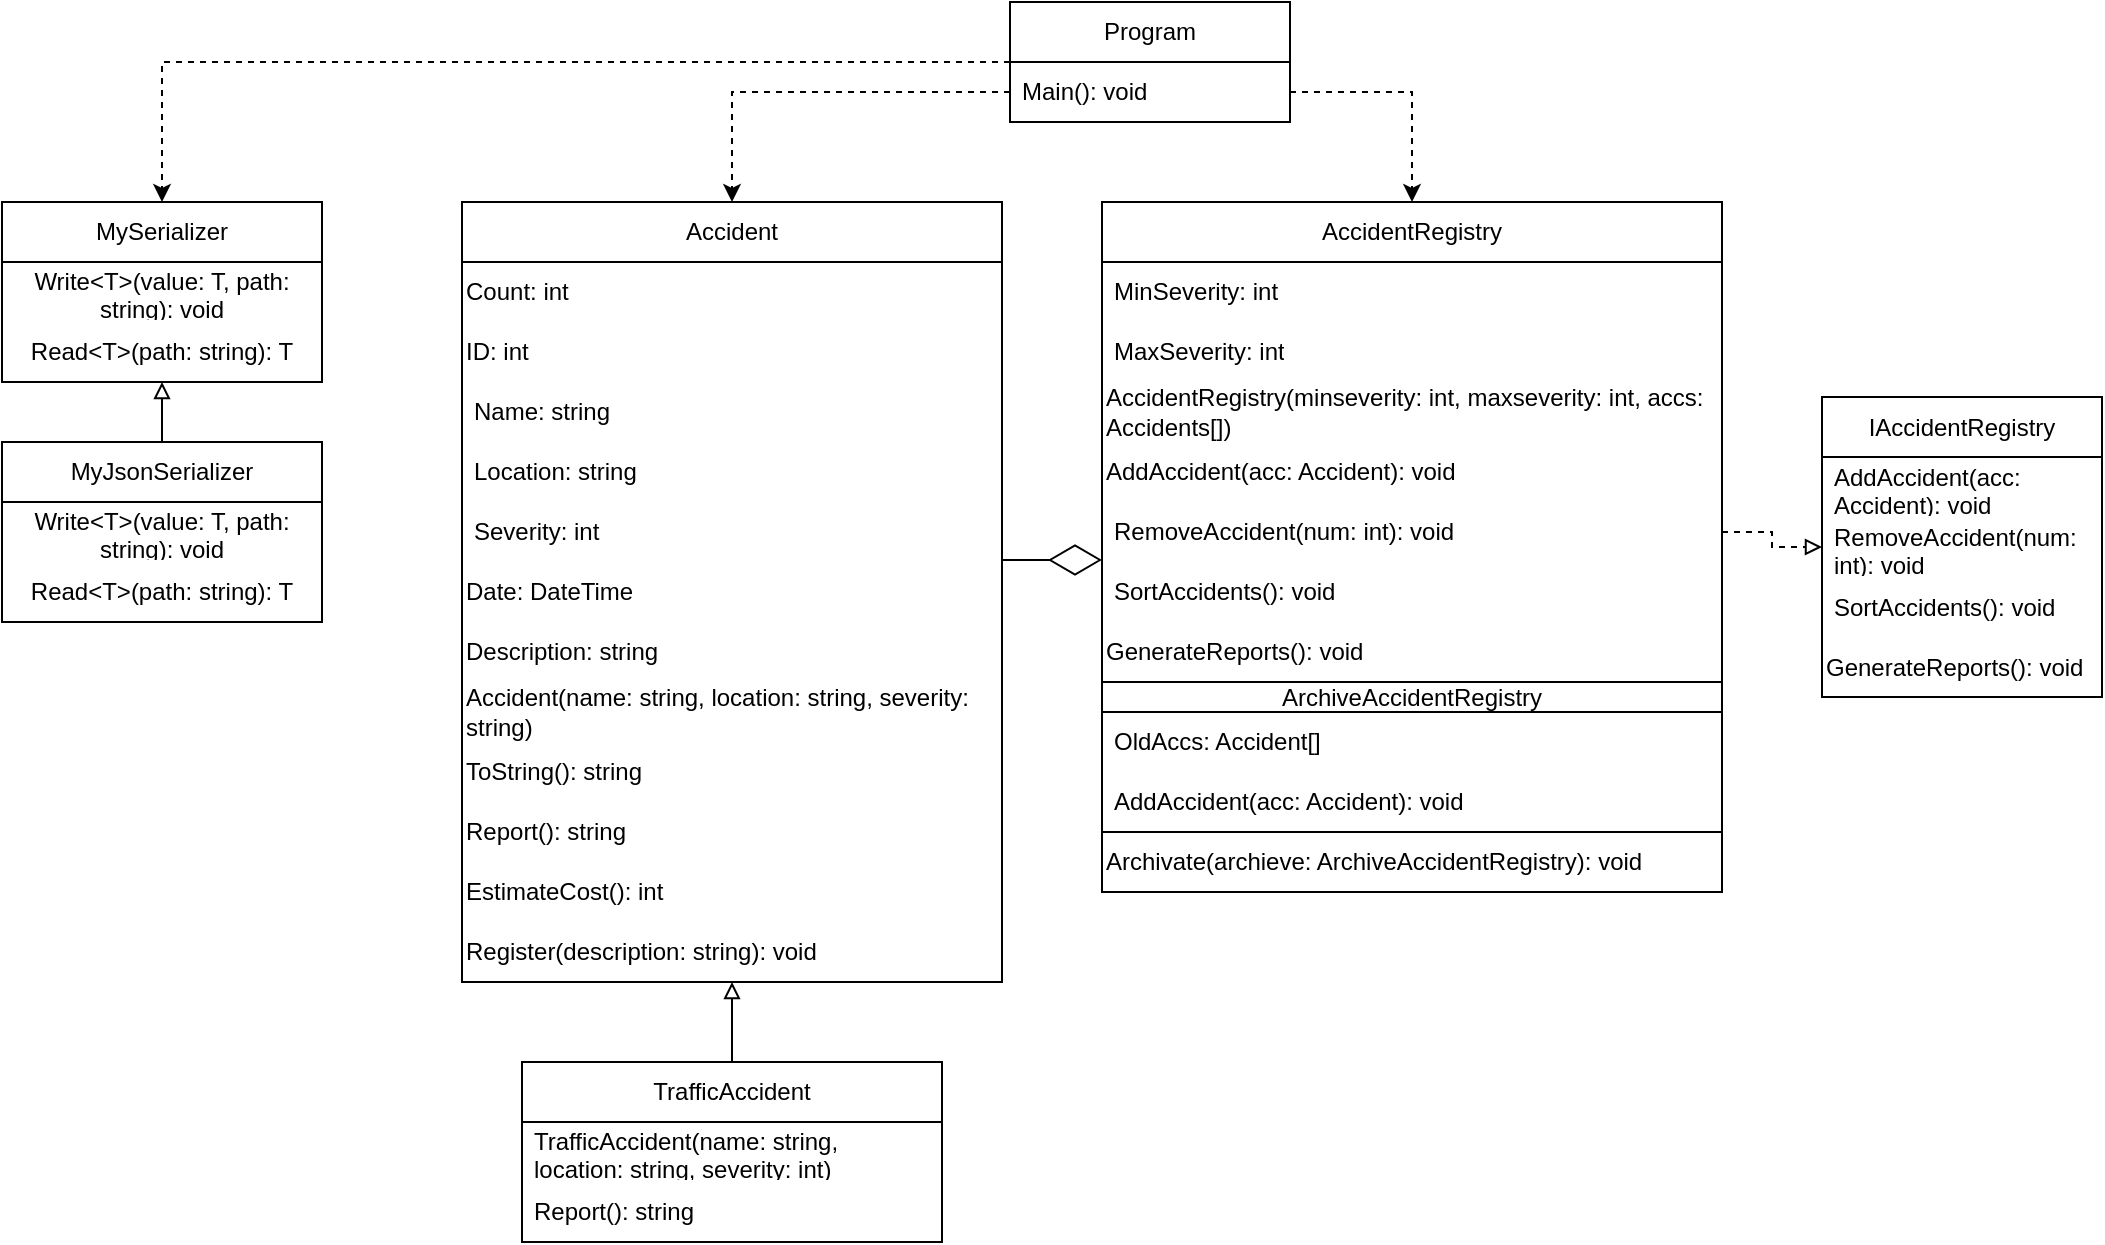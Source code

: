 <mxfile version="24.4.10" type="device">
  <diagram name="Страница — 1" id="v4tisdl0ceb5SUDVekPl">
    <mxGraphModel dx="1468" dy="1003" grid="1" gridSize="10" guides="1" tooltips="1" connect="1" arrows="1" fold="1" page="1" pageScale="1" pageWidth="827" pageHeight="1169" math="0" shadow="0">
      <root>
        <mxCell id="0" />
        <mxCell id="1" parent="0" />
        <mxCell id="rz_fQfq-9hxUO6DxXe4U-112" style="edgeStyle=orthogonalEdgeStyle;rounded=0;orthogonalLoop=1;jettySize=auto;html=1;entryX=0.5;entryY=0;entryDx=0;entryDy=0;dashed=1;" edge="1" parent="1" source="rz_fQfq-9hxUO6DxXe4U-63" target="rz_fQfq-9hxUO6DxXe4U-84">
          <mxGeometry relative="1" as="geometry" />
        </mxCell>
        <mxCell id="rz_fQfq-9hxUO6DxXe4U-63" value="Program" style="swimlane;fontStyle=0;childLayout=stackLayout;horizontal=1;startSize=30;horizontalStack=0;resizeParent=1;resizeParentMax=0;resizeLast=0;collapsible=1;marginBottom=0;whiteSpace=wrap;html=1;" vertex="1" parent="1">
          <mxGeometry x="874" y="330" width="140" height="60" as="geometry" />
        </mxCell>
        <mxCell id="rz_fQfq-9hxUO6DxXe4U-64" value="Main(): void" style="text;strokeColor=none;fillColor=none;align=left;verticalAlign=middle;spacingLeft=4;spacingRight=4;overflow=hidden;points=[[0,0.5],[1,0.5]];portConstraint=eastwest;rotatable=0;whiteSpace=wrap;html=1;" vertex="1" parent="rz_fQfq-9hxUO6DxXe4U-63">
          <mxGeometry y="30" width="140" height="30" as="geometry" />
        </mxCell>
        <mxCell id="rz_fQfq-9hxUO6DxXe4U-66" value="Accident" style="swimlane;fontStyle=0;childLayout=stackLayout;horizontal=1;startSize=30;horizontalStack=0;resizeParent=1;resizeParentMax=0;resizeLast=0;collapsible=1;marginBottom=0;whiteSpace=wrap;html=1;" vertex="1" parent="1">
          <mxGeometry x="600" y="430" width="270" height="390" as="geometry" />
        </mxCell>
        <mxCell id="rz_fQfq-9hxUO6DxXe4U-67" value="Count: int" style="text;html=1;align=left;verticalAlign=middle;whiteSpace=wrap;rounded=0;" vertex="1" parent="rz_fQfq-9hxUO6DxXe4U-66">
          <mxGeometry y="30" width="270" height="30" as="geometry" />
        </mxCell>
        <mxCell id="rz_fQfq-9hxUO6DxXe4U-68" value="ID: int" style="text;html=1;align=left;verticalAlign=middle;whiteSpace=wrap;rounded=0;" vertex="1" parent="rz_fQfq-9hxUO6DxXe4U-66">
          <mxGeometry y="60" width="270" height="30" as="geometry" />
        </mxCell>
        <mxCell id="rz_fQfq-9hxUO6DxXe4U-69" value="Name: string" style="text;strokeColor=none;fillColor=none;align=left;verticalAlign=middle;spacingLeft=4;spacingRight=4;overflow=hidden;points=[[0,0.5],[1,0.5]];portConstraint=eastwest;rotatable=0;whiteSpace=wrap;html=1;" vertex="1" parent="rz_fQfq-9hxUO6DxXe4U-66">
          <mxGeometry y="90" width="270" height="30" as="geometry" />
        </mxCell>
        <mxCell id="rz_fQfq-9hxUO6DxXe4U-70" value="Location: string" style="text;strokeColor=none;fillColor=none;align=left;verticalAlign=middle;spacingLeft=4;spacingRight=4;overflow=hidden;points=[[0,0.5],[1,0.5]];portConstraint=eastwest;rotatable=0;whiteSpace=wrap;html=1;" vertex="1" parent="rz_fQfq-9hxUO6DxXe4U-66">
          <mxGeometry y="120" width="270" height="30" as="geometry" />
        </mxCell>
        <mxCell id="rz_fQfq-9hxUO6DxXe4U-71" value="Severity: int" style="text;strokeColor=none;fillColor=none;align=left;verticalAlign=middle;spacingLeft=4;spacingRight=4;overflow=hidden;points=[[0,0.5],[1,0.5]];portConstraint=eastwest;rotatable=0;whiteSpace=wrap;html=1;" vertex="1" parent="rz_fQfq-9hxUO6DxXe4U-66">
          <mxGeometry y="150" width="270" height="30" as="geometry" />
        </mxCell>
        <mxCell id="rz_fQfq-9hxUO6DxXe4U-72" value="Date: DateTime" style="text;html=1;align=left;verticalAlign=middle;whiteSpace=wrap;rounded=0;" vertex="1" parent="rz_fQfq-9hxUO6DxXe4U-66">
          <mxGeometry y="180" width="270" height="30" as="geometry" />
        </mxCell>
        <mxCell id="rz_fQfq-9hxUO6DxXe4U-73" value="Description: string" style="text;html=1;align=left;verticalAlign=middle;whiteSpace=wrap;rounded=0;" vertex="1" parent="rz_fQfq-9hxUO6DxXe4U-66">
          <mxGeometry y="210" width="270" height="30" as="geometry" />
        </mxCell>
        <mxCell id="rz_fQfq-9hxUO6DxXe4U-74" value="Accident(name: string, location: string, severity: string)" style="text;html=1;align=left;verticalAlign=middle;whiteSpace=wrap;rounded=0;" vertex="1" parent="rz_fQfq-9hxUO6DxXe4U-66">
          <mxGeometry y="240" width="270" height="30" as="geometry" />
        </mxCell>
        <mxCell id="rz_fQfq-9hxUO6DxXe4U-75" value="ToString(): string" style="text;html=1;align=left;verticalAlign=middle;whiteSpace=wrap;rounded=0;" vertex="1" parent="rz_fQfq-9hxUO6DxXe4U-66">
          <mxGeometry y="270" width="270" height="30" as="geometry" />
        </mxCell>
        <mxCell id="rz_fQfq-9hxUO6DxXe4U-76" value="Report(): string" style="text;html=1;align=left;verticalAlign=middle;whiteSpace=wrap;rounded=0;" vertex="1" parent="rz_fQfq-9hxUO6DxXe4U-66">
          <mxGeometry y="300" width="270" height="30" as="geometry" />
        </mxCell>
        <mxCell id="rz_fQfq-9hxUO6DxXe4U-77" value="EstimateCost(): int" style="text;html=1;align=left;verticalAlign=middle;whiteSpace=wrap;rounded=0;" vertex="1" parent="rz_fQfq-9hxUO6DxXe4U-66">
          <mxGeometry y="330" width="270" height="30" as="geometry" />
        </mxCell>
        <mxCell id="rz_fQfq-9hxUO6DxXe4U-78" value="Register(description: string): void" style="text;html=1;align=left;verticalAlign=middle;whiteSpace=wrap;rounded=0;" vertex="1" parent="rz_fQfq-9hxUO6DxXe4U-66">
          <mxGeometry y="360" width="270" height="30" as="geometry" />
        </mxCell>
        <mxCell id="rz_fQfq-9hxUO6DxXe4U-79" value="IAccidentRegistry" style="swimlane;fontStyle=0;childLayout=stackLayout;horizontal=1;startSize=30;horizontalStack=0;resizeParent=1;resizeParentMax=0;resizeLast=0;collapsible=1;marginBottom=0;whiteSpace=wrap;html=1;" vertex="1" parent="1">
          <mxGeometry x="1280" y="527.5" width="140" height="150" as="geometry" />
        </mxCell>
        <mxCell id="rz_fQfq-9hxUO6DxXe4U-80" value="AddAccident(acc: Accident): void" style="text;strokeColor=none;fillColor=none;align=left;verticalAlign=middle;spacingLeft=4;spacingRight=4;overflow=hidden;points=[[0,0.5],[1,0.5]];portConstraint=eastwest;rotatable=0;whiteSpace=wrap;html=1;" vertex="1" parent="rz_fQfq-9hxUO6DxXe4U-79">
          <mxGeometry y="30" width="140" height="30" as="geometry" />
        </mxCell>
        <mxCell id="rz_fQfq-9hxUO6DxXe4U-81" value="RemoveAccident(num: int): void" style="text;strokeColor=none;fillColor=none;align=left;verticalAlign=middle;spacingLeft=4;spacingRight=4;overflow=hidden;points=[[0,0.5],[1,0.5]];portConstraint=eastwest;rotatable=0;whiteSpace=wrap;html=1;" vertex="1" parent="rz_fQfq-9hxUO6DxXe4U-79">
          <mxGeometry y="60" width="140" height="30" as="geometry" />
        </mxCell>
        <mxCell id="rz_fQfq-9hxUO6DxXe4U-82" value="SortAccidents(): void" style="text;strokeColor=none;fillColor=none;align=left;verticalAlign=middle;spacingLeft=4;spacingRight=4;overflow=hidden;points=[[0,0.5],[1,0.5]];portConstraint=eastwest;rotatable=0;whiteSpace=wrap;html=1;" vertex="1" parent="rz_fQfq-9hxUO6DxXe4U-79">
          <mxGeometry y="90" width="140" height="30" as="geometry" />
        </mxCell>
        <mxCell id="rz_fQfq-9hxUO6DxXe4U-83" value="GenerateReports(): void" style="text;html=1;align=left;verticalAlign=middle;whiteSpace=wrap;rounded=0;" vertex="1" parent="rz_fQfq-9hxUO6DxXe4U-79">
          <mxGeometry y="120" width="140" height="30" as="geometry" />
        </mxCell>
        <mxCell id="rz_fQfq-9hxUO6DxXe4U-84" value="MySerializer" style="swimlane;fontStyle=0;childLayout=stackLayout;horizontal=1;startSize=30;horizontalStack=0;resizeParent=1;resizeParentMax=0;resizeLast=0;collapsible=1;marginBottom=0;whiteSpace=wrap;html=1;" vertex="1" parent="1">
          <mxGeometry x="370" y="430" width="160" height="90" as="geometry" />
        </mxCell>
        <mxCell id="rz_fQfq-9hxUO6DxXe4U-85" value="Write&amp;lt;T&amp;gt;(value: T, path: string): void" style="text;strokeColor=none;fillColor=none;align=center;verticalAlign=middle;spacingLeft=4;spacingRight=4;overflow=hidden;points=[[0,0.5],[1,0.5]];portConstraint=eastwest;rotatable=0;whiteSpace=wrap;html=1;" vertex="1" parent="rz_fQfq-9hxUO6DxXe4U-84">
          <mxGeometry y="30" width="160" height="30" as="geometry" />
        </mxCell>
        <mxCell id="rz_fQfq-9hxUO6DxXe4U-86" value="Read&amp;lt;T&amp;gt;(path: string): T" style="text;strokeColor=none;fillColor=none;align=center;verticalAlign=middle;spacingLeft=4;spacingRight=4;overflow=hidden;points=[[0,0.5],[1,0.5]];portConstraint=eastwest;rotatable=0;whiteSpace=wrap;html=1;" vertex="1" parent="rz_fQfq-9hxUO6DxXe4U-84">
          <mxGeometry y="60" width="160" height="30" as="geometry" />
        </mxCell>
        <mxCell id="rz_fQfq-9hxUO6DxXe4U-87" value="MyJsonSerializer" style="swimlane;fontStyle=0;childLayout=stackLayout;horizontal=1;startSize=30;horizontalStack=0;resizeParent=1;resizeParentMax=0;resizeLast=0;collapsible=1;marginBottom=0;whiteSpace=wrap;html=1;" vertex="1" parent="1">
          <mxGeometry x="370" y="550" width="160" height="90" as="geometry" />
        </mxCell>
        <mxCell id="rz_fQfq-9hxUO6DxXe4U-88" value="Write&amp;lt;T&amp;gt;(value: T, path: string): void" style="text;strokeColor=none;fillColor=none;align=center;verticalAlign=middle;spacingLeft=4;spacingRight=4;overflow=hidden;points=[[0,0.5],[1,0.5]];portConstraint=eastwest;rotatable=0;whiteSpace=wrap;html=1;" vertex="1" parent="rz_fQfq-9hxUO6DxXe4U-87">
          <mxGeometry y="30" width="160" height="30" as="geometry" />
        </mxCell>
        <mxCell id="rz_fQfq-9hxUO6DxXe4U-89" value="Read&amp;lt;T&amp;gt;(path: string): T" style="text;strokeColor=none;fillColor=none;align=center;verticalAlign=middle;spacingLeft=4;spacingRight=4;overflow=hidden;points=[[0,0.5],[1,0.5]];portConstraint=eastwest;rotatable=0;whiteSpace=wrap;html=1;" vertex="1" parent="rz_fQfq-9hxUO6DxXe4U-87">
          <mxGeometry y="60" width="160" height="30" as="geometry" />
        </mxCell>
        <mxCell id="rz_fQfq-9hxUO6DxXe4U-90" style="edgeStyle=orthogonalEdgeStyle;rounded=0;orthogonalLoop=1;jettySize=auto;html=1;entryX=0.5;entryY=1;entryDx=0;entryDy=0;entryPerimeter=0;endArrow=block;endFill=0;" edge="1" parent="1" source="rz_fQfq-9hxUO6DxXe4U-87" target="rz_fQfq-9hxUO6DxXe4U-86">
          <mxGeometry relative="1" as="geometry" />
        </mxCell>
        <mxCell id="rz_fQfq-9hxUO6DxXe4U-91" style="edgeStyle=orthogonalEdgeStyle;rounded=0;orthogonalLoop=1;jettySize=auto;html=1;entryX=0.5;entryY=1;entryDx=0;entryDy=0;endArrow=block;endFill=0;" edge="1" parent="1" source="rz_fQfq-9hxUO6DxXe4U-92" target="rz_fQfq-9hxUO6DxXe4U-78">
          <mxGeometry relative="1" as="geometry" />
        </mxCell>
        <mxCell id="rz_fQfq-9hxUO6DxXe4U-92" value="TrafficAccident" style="swimlane;fontStyle=0;childLayout=stackLayout;horizontal=1;startSize=30;horizontalStack=0;resizeParent=1;resizeParentMax=0;resizeLast=0;collapsible=1;marginBottom=0;whiteSpace=wrap;html=1;" vertex="1" parent="1">
          <mxGeometry x="630" y="860" width="210" height="90" as="geometry" />
        </mxCell>
        <mxCell id="rz_fQfq-9hxUO6DxXe4U-93" value="TrafficAccident(name: string, location: string, severity: int)" style="text;strokeColor=none;fillColor=none;align=left;verticalAlign=middle;spacingLeft=4;spacingRight=4;overflow=hidden;points=[[0,0.5],[1,0.5]];portConstraint=eastwest;rotatable=0;whiteSpace=wrap;html=1;" vertex="1" parent="rz_fQfq-9hxUO6DxXe4U-92">
          <mxGeometry y="30" width="210" height="30" as="geometry" />
        </mxCell>
        <mxCell id="rz_fQfq-9hxUO6DxXe4U-94" value="Report(): string" style="text;strokeColor=none;fillColor=none;align=left;verticalAlign=middle;spacingLeft=4;spacingRight=4;overflow=hidden;points=[[0,0.5],[1,0.5]];portConstraint=eastwest;rotatable=0;whiteSpace=wrap;html=1;" vertex="1" parent="rz_fQfq-9hxUO6DxXe4U-92">
          <mxGeometry y="60" width="210" height="30" as="geometry" />
        </mxCell>
        <mxCell id="rz_fQfq-9hxUO6DxXe4U-96" value="AccidentRegistry" style="swimlane;fontStyle=0;childLayout=stackLayout;horizontal=1;startSize=30;horizontalStack=0;resizeParent=1;resizeParentMax=0;resizeLast=0;collapsible=1;marginBottom=0;whiteSpace=wrap;html=1;" vertex="1" parent="1">
          <mxGeometry x="920" y="430" width="310" height="345" as="geometry" />
        </mxCell>
        <mxCell id="rz_fQfq-9hxUO6DxXe4U-97" value="MinSeverity: int" style="text;strokeColor=none;fillColor=none;align=left;verticalAlign=middle;spacingLeft=4;spacingRight=4;overflow=hidden;points=[[0,0.5],[1,0.5]];portConstraint=eastwest;rotatable=0;whiteSpace=wrap;html=1;" vertex="1" parent="rz_fQfq-9hxUO6DxXe4U-96">
          <mxGeometry y="30" width="310" height="30" as="geometry" />
        </mxCell>
        <mxCell id="rz_fQfq-9hxUO6DxXe4U-98" value="MaxSeverity: int" style="text;strokeColor=none;fillColor=none;align=left;verticalAlign=middle;spacingLeft=4;spacingRight=4;overflow=hidden;points=[[0,0.5],[1,0.5]];portConstraint=eastwest;rotatable=0;whiteSpace=wrap;html=1;" vertex="1" parent="rz_fQfq-9hxUO6DxXe4U-96">
          <mxGeometry y="60" width="310" height="30" as="geometry" />
        </mxCell>
        <mxCell id="rz_fQfq-9hxUO6DxXe4U-99" value="AccidentRegistry(minseverity: int, maxseverity: int, accs: Accidents[])" style="text;html=1;align=left;verticalAlign=middle;whiteSpace=wrap;rounded=0;" vertex="1" parent="rz_fQfq-9hxUO6DxXe4U-96">
          <mxGeometry y="90" width="310" height="30" as="geometry" />
        </mxCell>
        <mxCell id="rz_fQfq-9hxUO6DxXe4U-100" value="AddAccident(acc: Accident): void" style="text;html=1;align=left;verticalAlign=middle;whiteSpace=wrap;rounded=0;" vertex="1" parent="rz_fQfq-9hxUO6DxXe4U-96">
          <mxGeometry y="120" width="310" height="30" as="geometry" />
        </mxCell>
        <mxCell id="rz_fQfq-9hxUO6DxXe4U-101" value="RemoveAccident(num: int): void" style="text;strokeColor=none;fillColor=none;align=left;verticalAlign=middle;spacingLeft=4;spacingRight=4;overflow=hidden;points=[[0,0.5],[1,0.5]];portConstraint=eastwest;rotatable=0;whiteSpace=wrap;html=1;" vertex="1" parent="rz_fQfq-9hxUO6DxXe4U-96">
          <mxGeometry y="150" width="310" height="30" as="geometry" />
        </mxCell>
        <mxCell id="rz_fQfq-9hxUO6DxXe4U-102" value="SortAccidents(): void" style="text;strokeColor=none;fillColor=none;align=left;verticalAlign=middle;spacingLeft=4;spacingRight=4;overflow=hidden;points=[[0,0.5],[1,0.5]];portConstraint=eastwest;rotatable=0;whiteSpace=wrap;html=1;" vertex="1" parent="rz_fQfq-9hxUO6DxXe4U-96">
          <mxGeometry y="180" width="310" height="30" as="geometry" />
        </mxCell>
        <mxCell id="rz_fQfq-9hxUO6DxXe4U-103" value="GenerateReports(): void" style="text;html=1;align=left;verticalAlign=middle;whiteSpace=wrap;rounded=0;" vertex="1" parent="rz_fQfq-9hxUO6DxXe4U-96">
          <mxGeometry y="210" width="310" height="30" as="geometry" />
        </mxCell>
        <mxCell id="rz_fQfq-9hxUO6DxXe4U-104" value="ArchiveAccidentRegistry" style="swimlane;fontStyle=0;childLayout=stackLayout;horizontal=1;startSize=15;horizontalStack=0;resizeParent=1;resizeParentMax=0;resizeLast=0;collapsible=1;marginBottom=0;whiteSpace=wrap;html=1;" vertex="1" parent="rz_fQfq-9hxUO6DxXe4U-96">
          <mxGeometry y="240" width="310" height="75" as="geometry" />
        </mxCell>
        <mxCell id="rz_fQfq-9hxUO6DxXe4U-105" value="OldAccs: Accident[]" style="text;strokeColor=none;fillColor=none;align=left;verticalAlign=middle;spacingLeft=4;spacingRight=4;overflow=hidden;points=[[0,0.5],[1,0.5]];portConstraint=eastwest;rotatable=0;whiteSpace=wrap;html=1;" vertex="1" parent="rz_fQfq-9hxUO6DxXe4U-104">
          <mxGeometry y="15" width="310" height="30" as="geometry" />
        </mxCell>
        <mxCell id="rz_fQfq-9hxUO6DxXe4U-106" value="AddAccident(acc: Accident): void" style="text;strokeColor=none;fillColor=none;align=left;verticalAlign=middle;spacingLeft=4;spacingRight=4;overflow=hidden;points=[[0,0.5],[1,0.5]];portConstraint=eastwest;rotatable=0;whiteSpace=wrap;html=1;" vertex="1" parent="rz_fQfq-9hxUO6DxXe4U-104">
          <mxGeometry y="45" width="310" height="30" as="geometry" />
        </mxCell>
        <mxCell id="rz_fQfq-9hxUO6DxXe4U-107" value="Archivate(archieve: ArchiveAccidentRegistry): void" style="text;html=1;align=left;verticalAlign=middle;whiteSpace=wrap;rounded=0;" vertex="1" parent="rz_fQfq-9hxUO6DxXe4U-96">
          <mxGeometry y="315" width="310" height="30" as="geometry" />
        </mxCell>
        <mxCell id="rz_fQfq-9hxUO6DxXe4U-110" style="edgeStyle=orthogonalEdgeStyle;rounded=0;orthogonalLoop=1;jettySize=auto;html=1;entryX=0;entryY=0.5;entryDx=0;entryDy=0;dashed=1;endArrow=block;endFill=0;" edge="1" parent="1" source="rz_fQfq-9hxUO6DxXe4U-101" target="rz_fQfq-9hxUO6DxXe4U-81">
          <mxGeometry relative="1" as="geometry" />
        </mxCell>
        <mxCell id="rz_fQfq-9hxUO6DxXe4U-113" style="edgeStyle=orthogonalEdgeStyle;rounded=0;orthogonalLoop=1;jettySize=auto;html=1;entryX=0.5;entryY=0;entryDx=0;entryDy=0;dashed=1;" edge="1" parent="1" source="rz_fQfq-9hxUO6DxXe4U-64" target="rz_fQfq-9hxUO6DxXe4U-66">
          <mxGeometry relative="1" as="geometry" />
        </mxCell>
        <mxCell id="rz_fQfq-9hxUO6DxXe4U-114" style="edgeStyle=orthogonalEdgeStyle;rounded=0;orthogonalLoop=1;jettySize=auto;html=1;dashed=1;" edge="1" parent="1" source="rz_fQfq-9hxUO6DxXe4U-64" target="rz_fQfq-9hxUO6DxXe4U-96">
          <mxGeometry relative="1" as="geometry" />
        </mxCell>
        <mxCell id="rz_fQfq-9hxUO6DxXe4U-116" style="edgeStyle=orthogonalEdgeStyle;rounded=0;orthogonalLoop=1;jettySize=auto;html=1;entryX=0;entryY=0.5;entryDx=0;entryDy=0;strokeColor=none;endArrow=diamondThin;endFill=0;endSize=24;" edge="1" parent="1" source="rz_fQfq-9hxUO6DxXe4U-72" target="rz_fQfq-9hxUO6DxXe4U-102">
          <mxGeometry relative="1" as="geometry" />
        </mxCell>
        <mxCell id="rz_fQfq-9hxUO6DxXe4U-117" value="" style="endArrow=diamondThin;endFill=0;endSize=24;html=1;rounded=0;" edge="1" parent="1">
          <mxGeometry width="160" relative="1" as="geometry">
            <mxPoint x="870" y="609" as="sourcePoint" />
            <mxPoint x="920" y="609" as="targetPoint" />
            <Array as="points" />
          </mxGeometry>
        </mxCell>
      </root>
    </mxGraphModel>
  </diagram>
</mxfile>
